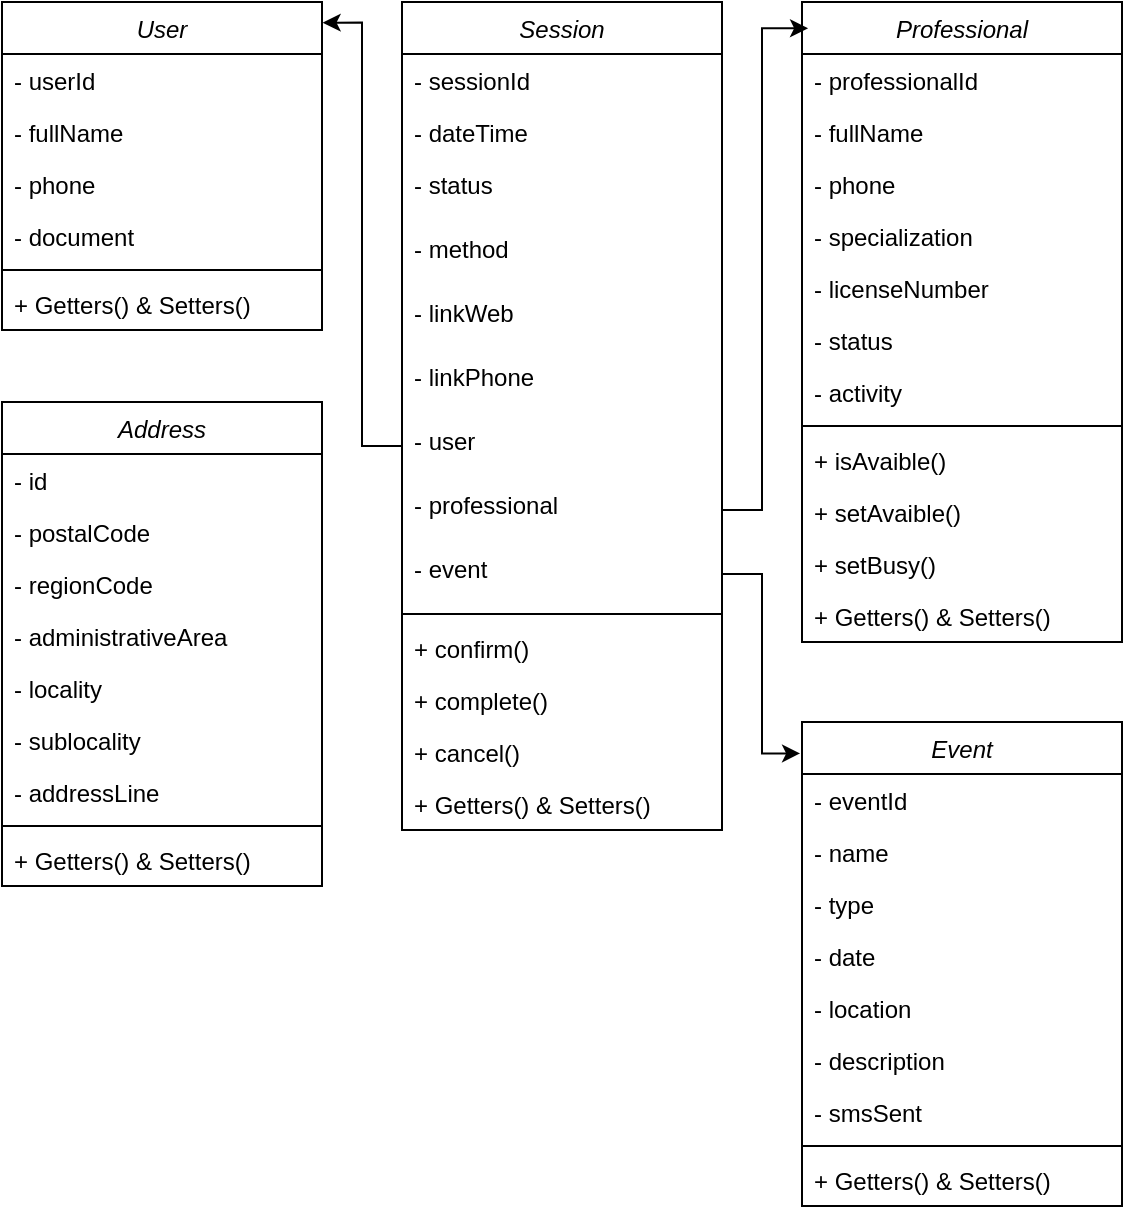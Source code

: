 <mxfile version="26.0.16">
  <diagram id="C5RBs43oDa-KdzZeNtuy" name="Page-1">
    <mxGraphModel dx="2089" dy="688" grid="1" gridSize="10" guides="1" tooltips="1" connect="1" arrows="1" fold="1" page="1" pageScale="1" pageWidth="827" pageHeight="1169" math="0" shadow="0">
      <root>
        <mxCell id="WIyWlLk6GJQsqaUBKTNV-0" />
        <mxCell id="WIyWlLk6GJQsqaUBKTNV-1" parent="WIyWlLk6GJQsqaUBKTNV-0" />
        <mxCell id="zkfFHV4jXpPFQw0GAbJ--0" value="User" style="swimlane;fontStyle=2;align=center;verticalAlign=top;childLayout=stackLayout;horizontal=1;startSize=26;horizontalStack=0;resizeParent=1;resizeLast=0;collapsible=1;marginBottom=0;rounded=0;shadow=0;strokeWidth=1;" parent="WIyWlLk6GJQsqaUBKTNV-1" vertex="1">
          <mxGeometry x="-160" y="40" width="160" height="164" as="geometry">
            <mxRectangle x="230" y="140" width="160" height="26" as="alternateBounds" />
          </mxGeometry>
        </mxCell>
        <mxCell id="zkfFHV4jXpPFQw0GAbJ--1" value="- userId" style="text;align=left;verticalAlign=top;spacingLeft=4;spacingRight=4;overflow=hidden;rotatable=0;points=[[0,0.5],[1,0.5]];portConstraint=eastwest;" parent="zkfFHV4jXpPFQw0GAbJ--0" vertex="1">
          <mxGeometry y="26" width="160" height="26" as="geometry" />
        </mxCell>
        <mxCell id="zkfFHV4jXpPFQw0GAbJ--2" value="- fullName" style="text;align=left;verticalAlign=top;spacingLeft=4;spacingRight=4;overflow=hidden;rotatable=0;points=[[0,0.5],[1,0.5]];portConstraint=eastwest;rounded=0;shadow=0;html=0;" parent="zkfFHV4jXpPFQw0GAbJ--0" vertex="1">
          <mxGeometry y="52" width="160" height="26" as="geometry" />
        </mxCell>
        <mxCell id="zkfFHV4jXpPFQw0GAbJ--3" value="- phone" style="text;align=left;verticalAlign=top;spacingLeft=4;spacingRight=4;overflow=hidden;rotatable=0;points=[[0,0.5],[1,0.5]];portConstraint=eastwest;rounded=0;shadow=0;html=0;" parent="zkfFHV4jXpPFQw0GAbJ--0" vertex="1">
          <mxGeometry y="78" width="160" height="26" as="geometry" />
        </mxCell>
        <mxCell id="6FmFcAOUCovALXethnAJ-0" value="- document" style="text;align=left;verticalAlign=top;spacingLeft=4;spacingRight=4;overflow=hidden;rotatable=0;points=[[0,0.5],[1,0.5]];portConstraint=eastwest;rounded=0;shadow=0;html=0;" vertex="1" parent="zkfFHV4jXpPFQw0GAbJ--0">
          <mxGeometry y="104" width="160" height="26" as="geometry" />
        </mxCell>
        <mxCell id="zkfFHV4jXpPFQw0GAbJ--4" value="" style="line;html=1;strokeWidth=1;align=left;verticalAlign=middle;spacingTop=-1;spacingLeft=3;spacingRight=3;rotatable=0;labelPosition=right;points=[];portConstraint=eastwest;" parent="zkfFHV4jXpPFQw0GAbJ--0" vertex="1">
          <mxGeometry y="130" width="160" height="8" as="geometry" />
        </mxCell>
        <mxCell id="zkfFHV4jXpPFQw0GAbJ--5" value="+ Getters() &amp; Setters()" style="text;align=left;verticalAlign=top;spacingLeft=4;spacingRight=4;overflow=hidden;rotatable=0;points=[[0,0.5],[1,0.5]];portConstraint=eastwest;" parent="zkfFHV4jXpPFQw0GAbJ--0" vertex="1">
          <mxGeometry y="138" width="160" height="26" as="geometry" />
        </mxCell>
        <mxCell id="6FmFcAOUCovALXethnAJ-1" value="Session" style="swimlane;fontStyle=2;align=center;verticalAlign=top;childLayout=stackLayout;horizontal=1;startSize=26;horizontalStack=0;resizeParent=1;resizeLast=0;collapsible=1;marginBottom=0;rounded=0;shadow=0;strokeWidth=1;" vertex="1" parent="WIyWlLk6GJQsqaUBKTNV-1">
          <mxGeometry x="40" y="40" width="160" height="414" as="geometry">
            <mxRectangle x="230" y="140" width="160" height="26" as="alternateBounds" />
          </mxGeometry>
        </mxCell>
        <mxCell id="6FmFcAOUCovALXethnAJ-3" value="- sessionId" style="text;align=left;verticalAlign=top;spacingLeft=4;spacingRight=4;overflow=hidden;rotatable=0;points=[[0,0.5],[1,0.5]];portConstraint=eastwest;rounded=0;shadow=0;html=0;" vertex="1" parent="6FmFcAOUCovALXethnAJ-1">
          <mxGeometry y="26" width="160" height="26" as="geometry" />
        </mxCell>
        <mxCell id="6FmFcAOUCovALXethnAJ-4" value="- dateTime" style="text;align=left;verticalAlign=top;spacingLeft=4;spacingRight=4;overflow=hidden;rotatable=0;points=[[0,0.5],[1,0.5]];portConstraint=eastwest;rounded=0;shadow=0;html=0;" vertex="1" parent="6FmFcAOUCovALXethnAJ-1">
          <mxGeometry y="52" width="160" height="26" as="geometry" />
        </mxCell>
        <mxCell id="6FmFcAOUCovALXethnAJ-5" value="- status" style="text;align=left;verticalAlign=top;spacingLeft=4;spacingRight=4;overflow=hidden;rotatable=0;points=[[0,0.5],[1,0.5]];portConstraint=eastwest;rounded=0;shadow=0;html=0;" vertex="1" parent="6FmFcAOUCovALXethnAJ-1">
          <mxGeometry y="78" width="160" height="32" as="geometry" />
        </mxCell>
        <mxCell id="6FmFcAOUCovALXethnAJ-10" value="- method" style="text;align=left;verticalAlign=top;spacingLeft=4;spacingRight=4;overflow=hidden;rotatable=0;points=[[0,0.5],[1,0.5]];portConstraint=eastwest;rounded=0;shadow=0;html=0;" vertex="1" parent="6FmFcAOUCovALXethnAJ-1">
          <mxGeometry y="110" width="160" height="32" as="geometry" />
        </mxCell>
        <mxCell id="6FmFcAOUCovALXethnAJ-11" value="- linkWeb" style="text;align=left;verticalAlign=top;spacingLeft=4;spacingRight=4;overflow=hidden;rotatable=0;points=[[0,0.5],[1,0.5]];portConstraint=eastwest;rounded=0;shadow=0;html=0;" vertex="1" parent="6FmFcAOUCovALXethnAJ-1">
          <mxGeometry y="142" width="160" height="32" as="geometry" />
        </mxCell>
        <mxCell id="6FmFcAOUCovALXethnAJ-12" value="- linkPhone" style="text;align=left;verticalAlign=top;spacingLeft=4;spacingRight=4;overflow=hidden;rotatable=0;points=[[0,0.5],[1,0.5]];portConstraint=eastwest;rounded=0;shadow=0;html=0;" vertex="1" parent="6FmFcAOUCovALXethnAJ-1">
          <mxGeometry y="174" width="160" height="32" as="geometry" />
        </mxCell>
        <mxCell id="6FmFcAOUCovALXethnAJ-13" value="- user" style="text;align=left;verticalAlign=top;spacingLeft=4;spacingRight=4;overflow=hidden;rotatable=0;points=[[0,0.5],[1,0.5]];portConstraint=eastwest;rounded=0;shadow=0;html=0;" vertex="1" parent="6FmFcAOUCovALXethnAJ-1">
          <mxGeometry y="206" width="160" height="32" as="geometry" />
        </mxCell>
        <mxCell id="6FmFcAOUCovALXethnAJ-14" value="- professional" style="text;align=left;verticalAlign=top;spacingLeft=4;spacingRight=4;overflow=hidden;rotatable=0;points=[[0,0.5],[1,0.5]];portConstraint=eastwest;rounded=0;shadow=0;html=0;" vertex="1" parent="6FmFcAOUCovALXethnAJ-1">
          <mxGeometry y="238" width="160" height="32" as="geometry" />
        </mxCell>
        <mxCell id="6FmFcAOUCovALXethnAJ-15" value="- event" style="text;align=left;verticalAlign=top;spacingLeft=4;spacingRight=4;overflow=hidden;rotatable=0;points=[[0,0.5],[1,0.5]];portConstraint=eastwest;rounded=0;shadow=0;html=0;" vertex="1" parent="6FmFcAOUCovALXethnAJ-1">
          <mxGeometry y="270" width="160" height="32" as="geometry" />
        </mxCell>
        <mxCell id="6FmFcAOUCovALXethnAJ-6" value="" style="line;html=1;strokeWidth=1;align=left;verticalAlign=middle;spacingTop=-1;spacingLeft=3;spacingRight=3;rotatable=0;labelPosition=right;points=[];portConstraint=eastwest;" vertex="1" parent="6FmFcAOUCovALXethnAJ-1">
          <mxGeometry y="302" width="160" height="8" as="geometry" />
        </mxCell>
        <mxCell id="6FmFcAOUCovALXethnAJ-7" value="+ confirm()" style="text;align=left;verticalAlign=top;spacingLeft=4;spacingRight=4;overflow=hidden;rotatable=0;points=[[0,0.5],[1,0.5]];portConstraint=eastwest;" vertex="1" parent="6FmFcAOUCovALXethnAJ-1">
          <mxGeometry y="310" width="160" height="26" as="geometry" />
        </mxCell>
        <mxCell id="6FmFcAOUCovALXethnAJ-16" value="+ complete()" style="text;align=left;verticalAlign=top;spacingLeft=4;spacingRight=4;overflow=hidden;rotatable=0;points=[[0,0.5],[1,0.5]];portConstraint=eastwest;" vertex="1" parent="6FmFcAOUCovALXethnAJ-1">
          <mxGeometry y="336" width="160" height="26" as="geometry" />
        </mxCell>
        <mxCell id="6FmFcAOUCovALXethnAJ-17" value="+ cancel()" style="text;align=left;verticalAlign=top;spacingLeft=4;spacingRight=4;overflow=hidden;rotatable=0;points=[[0,0.5],[1,0.5]];portConstraint=eastwest;" vertex="1" parent="6FmFcAOUCovALXethnAJ-1">
          <mxGeometry y="362" width="160" height="26" as="geometry" />
        </mxCell>
        <mxCell id="6FmFcAOUCovALXethnAJ-18" value="+ Getters() &amp; Setters()" style="text;align=left;verticalAlign=top;spacingLeft=4;spacingRight=4;overflow=hidden;rotatable=0;points=[[0,0.5],[1,0.5]];portConstraint=eastwest;" vertex="1" parent="6FmFcAOUCovALXethnAJ-1">
          <mxGeometry y="388" width="160" height="26" as="geometry" />
        </mxCell>
        <mxCell id="6FmFcAOUCovALXethnAJ-19" value="Professional" style="swimlane;fontStyle=2;align=center;verticalAlign=top;childLayout=stackLayout;horizontal=1;startSize=26;horizontalStack=0;resizeParent=1;resizeLast=0;collapsible=1;marginBottom=0;rounded=0;shadow=0;strokeWidth=1;" vertex="1" parent="WIyWlLk6GJQsqaUBKTNV-1">
          <mxGeometry x="240" y="40" width="160" height="320" as="geometry">
            <mxRectangle x="230" y="140" width="160" height="26" as="alternateBounds" />
          </mxGeometry>
        </mxCell>
        <mxCell id="6FmFcAOUCovALXethnAJ-20" value="- professionalId" style="text;align=left;verticalAlign=top;spacingLeft=4;spacingRight=4;overflow=hidden;rotatable=0;points=[[0,0.5],[1,0.5]];portConstraint=eastwest;" vertex="1" parent="6FmFcAOUCovALXethnAJ-19">
          <mxGeometry y="26" width="160" height="26" as="geometry" />
        </mxCell>
        <mxCell id="6FmFcAOUCovALXethnAJ-21" value="- fullName" style="text;align=left;verticalAlign=top;spacingLeft=4;spacingRight=4;overflow=hidden;rotatable=0;points=[[0,0.5],[1,0.5]];portConstraint=eastwest;rounded=0;shadow=0;html=0;" vertex="1" parent="6FmFcAOUCovALXethnAJ-19">
          <mxGeometry y="52" width="160" height="26" as="geometry" />
        </mxCell>
        <mxCell id="6FmFcAOUCovALXethnAJ-22" value="- phone" style="text;align=left;verticalAlign=top;spacingLeft=4;spacingRight=4;overflow=hidden;rotatable=0;points=[[0,0.5],[1,0.5]];portConstraint=eastwest;rounded=0;shadow=0;html=0;" vertex="1" parent="6FmFcAOUCovALXethnAJ-19">
          <mxGeometry y="78" width="160" height="26" as="geometry" />
        </mxCell>
        <mxCell id="6FmFcAOUCovALXethnAJ-23" value="- specialization" style="text;align=left;verticalAlign=top;spacingLeft=4;spacingRight=4;overflow=hidden;rotatable=0;points=[[0,0.5],[1,0.5]];portConstraint=eastwest;rounded=0;shadow=0;html=0;" vertex="1" parent="6FmFcAOUCovALXethnAJ-19">
          <mxGeometry y="104" width="160" height="26" as="geometry" />
        </mxCell>
        <mxCell id="6FmFcAOUCovALXethnAJ-26" value="- licenseNumber" style="text;align=left;verticalAlign=top;spacingLeft=4;spacingRight=4;overflow=hidden;rotatable=0;points=[[0,0.5],[1,0.5]];portConstraint=eastwest;rounded=0;shadow=0;html=0;" vertex="1" parent="6FmFcAOUCovALXethnAJ-19">
          <mxGeometry y="130" width="160" height="26" as="geometry" />
        </mxCell>
        <mxCell id="6FmFcAOUCovALXethnAJ-27" value="- status" style="text;align=left;verticalAlign=top;spacingLeft=4;spacingRight=4;overflow=hidden;rotatable=0;points=[[0,0.5],[1,0.5]];portConstraint=eastwest;rounded=0;shadow=0;html=0;" vertex="1" parent="6FmFcAOUCovALXethnAJ-19">
          <mxGeometry y="156" width="160" height="26" as="geometry" />
        </mxCell>
        <mxCell id="6FmFcAOUCovALXethnAJ-28" value="- activity" style="text;align=left;verticalAlign=top;spacingLeft=4;spacingRight=4;overflow=hidden;rotatable=0;points=[[0,0.5],[1,0.5]];portConstraint=eastwest;rounded=0;shadow=0;html=0;" vertex="1" parent="6FmFcAOUCovALXethnAJ-19">
          <mxGeometry y="182" width="160" height="26" as="geometry" />
        </mxCell>
        <mxCell id="6FmFcAOUCovALXethnAJ-24" value="" style="line;html=1;strokeWidth=1;align=left;verticalAlign=middle;spacingTop=-1;spacingLeft=3;spacingRight=3;rotatable=0;labelPosition=right;points=[];portConstraint=eastwest;" vertex="1" parent="6FmFcAOUCovALXethnAJ-19">
          <mxGeometry y="208" width="160" height="8" as="geometry" />
        </mxCell>
        <mxCell id="6FmFcAOUCovALXethnAJ-25" value="+ isAvaible()" style="text;align=left;verticalAlign=top;spacingLeft=4;spacingRight=4;overflow=hidden;rotatable=0;points=[[0,0.5],[1,0.5]];portConstraint=eastwest;" vertex="1" parent="6FmFcAOUCovALXethnAJ-19">
          <mxGeometry y="216" width="160" height="26" as="geometry" />
        </mxCell>
        <mxCell id="6FmFcAOUCovALXethnAJ-39" value="+ setAvaible()" style="text;align=left;verticalAlign=top;spacingLeft=4;spacingRight=4;overflow=hidden;rotatable=0;points=[[0,0.5],[1,0.5]];portConstraint=eastwest;" vertex="1" parent="6FmFcAOUCovALXethnAJ-19">
          <mxGeometry y="242" width="160" height="26" as="geometry" />
        </mxCell>
        <mxCell id="6FmFcAOUCovALXethnAJ-40" value="+ setBusy()" style="text;align=left;verticalAlign=top;spacingLeft=4;spacingRight=4;overflow=hidden;rotatable=0;points=[[0,0.5],[1,0.5]];portConstraint=eastwest;" vertex="1" parent="6FmFcAOUCovALXethnAJ-19">
          <mxGeometry y="268" width="160" height="26" as="geometry" />
        </mxCell>
        <mxCell id="6FmFcAOUCovALXethnAJ-41" value="+ Getters() &amp; Setters()" style="text;align=left;verticalAlign=top;spacingLeft=4;spacingRight=4;overflow=hidden;rotatable=0;points=[[0,0.5],[1,0.5]];portConstraint=eastwest;" vertex="1" parent="6FmFcAOUCovALXethnAJ-19">
          <mxGeometry y="294" width="160" height="26" as="geometry" />
        </mxCell>
        <mxCell id="6FmFcAOUCovALXethnAJ-29" value="Event" style="swimlane;fontStyle=2;align=center;verticalAlign=top;childLayout=stackLayout;horizontal=1;startSize=26;horizontalStack=0;resizeParent=1;resizeLast=0;collapsible=1;marginBottom=0;rounded=0;shadow=0;strokeWidth=1;" vertex="1" parent="WIyWlLk6GJQsqaUBKTNV-1">
          <mxGeometry x="240" y="400" width="160" height="242" as="geometry">
            <mxRectangle x="230" y="140" width="160" height="26" as="alternateBounds" />
          </mxGeometry>
        </mxCell>
        <mxCell id="6FmFcAOUCovALXethnAJ-30" value="- eventId" style="text;align=left;verticalAlign=top;spacingLeft=4;spacingRight=4;overflow=hidden;rotatable=0;points=[[0,0.5],[1,0.5]];portConstraint=eastwest;" vertex="1" parent="6FmFcAOUCovALXethnAJ-29">
          <mxGeometry y="26" width="160" height="26" as="geometry" />
        </mxCell>
        <mxCell id="6FmFcAOUCovALXethnAJ-31" value="- name" style="text;align=left;verticalAlign=top;spacingLeft=4;spacingRight=4;overflow=hidden;rotatable=0;points=[[0,0.5],[1,0.5]];portConstraint=eastwest;rounded=0;shadow=0;html=0;" vertex="1" parent="6FmFcAOUCovALXethnAJ-29">
          <mxGeometry y="52" width="160" height="26" as="geometry" />
        </mxCell>
        <mxCell id="6FmFcAOUCovALXethnAJ-32" value="- type" style="text;align=left;verticalAlign=top;spacingLeft=4;spacingRight=4;overflow=hidden;rotatable=0;points=[[0,0.5],[1,0.5]];portConstraint=eastwest;rounded=0;shadow=0;html=0;" vertex="1" parent="6FmFcAOUCovALXethnAJ-29">
          <mxGeometry y="78" width="160" height="26" as="geometry" />
        </mxCell>
        <mxCell id="6FmFcAOUCovALXethnAJ-33" value="- date" style="text;align=left;verticalAlign=top;spacingLeft=4;spacingRight=4;overflow=hidden;rotatable=0;points=[[0,0.5],[1,0.5]];portConstraint=eastwest;rounded=0;shadow=0;html=0;" vertex="1" parent="6FmFcAOUCovALXethnAJ-29">
          <mxGeometry y="104" width="160" height="26" as="geometry" />
        </mxCell>
        <mxCell id="6FmFcAOUCovALXethnAJ-34" value="- location" style="text;align=left;verticalAlign=top;spacingLeft=4;spacingRight=4;overflow=hidden;rotatable=0;points=[[0,0.5],[1,0.5]];portConstraint=eastwest;rounded=0;shadow=0;html=0;" vertex="1" parent="6FmFcAOUCovALXethnAJ-29">
          <mxGeometry y="130" width="160" height="26" as="geometry" />
        </mxCell>
        <mxCell id="6FmFcAOUCovALXethnAJ-35" value="- description" style="text;align=left;verticalAlign=top;spacingLeft=4;spacingRight=4;overflow=hidden;rotatable=0;points=[[0,0.5],[1,0.5]];portConstraint=eastwest;rounded=0;shadow=0;html=0;" vertex="1" parent="6FmFcAOUCovALXethnAJ-29">
          <mxGeometry y="156" width="160" height="26" as="geometry" />
        </mxCell>
        <mxCell id="6FmFcAOUCovALXethnAJ-36" value="- smsSent" style="text;align=left;verticalAlign=top;spacingLeft=4;spacingRight=4;overflow=hidden;rotatable=0;points=[[0,0.5],[1,0.5]];portConstraint=eastwest;rounded=0;shadow=0;html=0;" vertex="1" parent="6FmFcAOUCovALXethnAJ-29">
          <mxGeometry y="182" width="160" height="26" as="geometry" />
        </mxCell>
        <mxCell id="6FmFcAOUCovALXethnAJ-37" value="" style="line;html=1;strokeWidth=1;align=left;verticalAlign=middle;spacingTop=-1;spacingLeft=3;spacingRight=3;rotatable=0;labelPosition=right;points=[];portConstraint=eastwest;" vertex="1" parent="6FmFcAOUCovALXethnAJ-29">
          <mxGeometry y="208" width="160" height="8" as="geometry" />
        </mxCell>
        <mxCell id="6FmFcAOUCovALXethnAJ-38" value="+ Getters() &amp; Setters()" style="text;align=left;verticalAlign=top;spacingLeft=4;spacingRight=4;overflow=hidden;rotatable=0;points=[[0,0.5],[1,0.5]];portConstraint=eastwest;" vertex="1" parent="6FmFcAOUCovALXethnAJ-29">
          <mxGeometry y="216" width="160" height="26" as="geometry" />
        </mxCell>
        <mxCell id="6FmFcAOUCovALXethnAJ-42" value="Address" style="swimlane;fontStyle=2;align=center;verticalAlign=top;childLayout=stackLayout;horizontal=1;startSize=26;horizontalStack=0;resizeParent=1;resizeLast=0;collapsible=1;marginBottom=0;rounded=0;shadow=0;strokeWidth=1;" vertex="1" parent="WIyWlLk6GJQsqaUBKTNV-1">
          <mxGeometry x="-160" y="240" width="160" height="242" as="geometry">
            <mxRectangle x="230" y="140" width="160" height="26" as="alternateBounds" />
          </mxGeometry>
        </mxCell>
        <mxCell id="6FmFcAOUCovALXethnAJ-43" value="- id" style="text;align=left;verticalAlign=top;spacingLeft=4;spacingRight=4;overflow=hidden;rotatable=0;points=[[0,0.5],[1,0.5]];portConstraint=eastwest;" vertex="1" parent="6FmFcAOUCovALXethnAJ-42">
          <mxGeometry y="26" width="160" height="26" as="geometry" />
        </mxCell>
        <mxCell id="6FmFcAOUCovALXethnAJ-44" value="- postalCode" style="text;align=left;verticalAlign=top;spacingLeft=4;spacingRight=4;overflow=hidden;rotatable=0;points=[[0,0.5],[1,0.5]];portConstraint=eastwest;rounded=0;shadow=0;html=0;" vertex="1" parent="6FmFcAOUCovALXethnAJ-42">
          <mxGeometry y="52" width="160" height="26" as="geometry" />
        </mxCell>
        <mxCell id="6FmFcAOUCovALXethnAJ-45" value="- regionCode" style="text;align=left;verticalAlign=top;spacingLeft=4;spacingRight=4;overflow=hidden;rotatable=0;points=[[0,0.5],[1,0.5]];portConstraint=eastwest;rounded=0;shadow=0;html=0;" vertex="1" parent="6FmFcAOUCovALXethnAJ-42">
          <mxGeometry y="78" width="160" height="26" as="geometry" />
        </mxCell>
        <mxCell id="6FmFcAOUCovALXethnAJ-46" value="- administrativeArea" style="text;align=left;verticalAlign=top;spacingLeft=4;spacingRight=4;overflow=hidden;rotatable=0;points=[[0,0.5],[1,0.5]];portConstraint=eastwest;rounded=0;shadow=0;html=0;" vertex="1" parent="6FmFcAOUCovALXethnAJ-42">
          <mxGeometry y="104" width="160" height="26" as="geometry" />
        </mxCell>
        <mxCell id="6FmFcAOUCovALXethnAJ-47" value="- locality" style="text;align=left;verticalAlign=top;spacingLeft=4;spacingRight=4;overflow=hidden;rotatable=0;points=[[0,0.5],[1,0.5]];portConstraint=eastwest;rounded=0;shadow=0;html=0;" vertex="1" parent="6FmFcAOUCovALXethnAJ-42">
          <mxGeometry y="130" width="160" height="26" as="geometry" />
        </mxCell>
        <mxCell id="6FmFcAOUCovALXethnAJ-48" value="- sublocality" style="text;align=left;verticalAlign=top;spacingLeft=4;spacingRight=4;overflow=hidden;rotatable=0;points=[[0,0.5],[1,0.5]];portConstraint=eastwest;rounded=0;shadow=0;html=0;" vertex="1" parent="6FmFcAOUCovALXethnAJ-42">
          <mxGeometry y="156" width="160" height="26" as="geometry" />
        </mxCell>
        <mxCell id="6FmFcAOUCovALXethnAJ-49" value="- addressLine" style="text;align=left;verticalAlign=top;spacingLeft=4;spacingRight=4;overflow=hidden;rotatable=0;points=[[0,0.5],[1,0.5]];portConstraint=eastwest;rounded=0;shadow=0;html=0;" vertex="1" parent="6FmFcAOUCovALXethnAJ-42">
          <mxGeometry y="182" width="160" height="26" as="geometry" />
        </mxCell>
        <mxCell id="6FmFcAOUCovALXethnAJ-50" value="" style="line;html=1;strokeWidth=1;align=left;verticalAlign=middle;spacingTop=-1;spacingLeft=3;spacingRight=3;rotatable=0;labelPosition=right;points=[];portConstraint=eastwest;" vertex="1" parent="6FmFcAOUCovALXethnAJ-42">
          <mxGeometry y="208" width="160" height="8" as="geometry" />
        </mxCell>
        <mxCell id="6FmFcAOUCovALXethnAJ-51" value="+ Getters() &amp; Setters()" style="text;align=left;verticalAlign=top;spacingLeft=4;spacingRight=4;overflow=hidden;rotatable=0;points=[[0,0.5],[1,0.5]];portConstraint=eastwest;" vertex="1" parent="6FmFcAOUCovALXethnAJ-42">
          <mxGeometry y="216" width="160" height="26" as="geometry" />
        </mxCell>
        <mxCell id="6FmFcAOUCovALXethnAJ-52" style="edgeStyle=orthogonalEdgeStyle;rounded=0;orthogonalLoop=1;jettySize=auto;html=1;entryX=1.002;entryY=0.063;entryDx=0;entryDy=0;entryPerimeter=0;" edge="1" parent="WIyWlLk6GJQsqaUBKTNV-1" source="6FmFcAOUCovALXethnAJ-13" target="zkfFHV4jXpPFQw0GAbJ--0">
          <mxGeometry relative="1" as="geometry" />
        </mxCell>
        <mxCell id="6FmFcAOUCovALXethnAJ-53" style="edgeStyle=orthogonalEdgeStyle;rounded=0;orthogonalLoop=1;jettySize=auto;html=1;entryX=0.019;entryY=0.041;entryDx=0;entryDy=0;entryPerimeter=0;" edge="1" parent="WIyWlLk6GJQsqaUBKTNV-1" source="6FmFcAOUCovALXethnAJ-14" target="6FmFcAOUCovALXethnAJ-19">
          <mxGeometry relative="1" as="geometry" />
        </mxCell>
        <mxCell id="6FmFcAOUCovALXethnAJ-54" style="edgeStyle=orthogonalEdgeStyle;rounded=0;orthogonalLoop=1;jettySize=auto;html=1;entryX=-0.006;entryY=0.065;entryDx=0;entryDy=0;entryPerimeter=0;" edge="1" parent="WIyWlLk6GJQsqaUBKTNV-1" source="6FmFcAOUCovALXethnAJ-15" target="6FmFcAOUCovALXethnAJ-29">
          <mxGeometry relative="1" as="geometry" />
        </mxCell>
      </root>
    </mxGraphModel>
  </diagram>
</mxfile>
